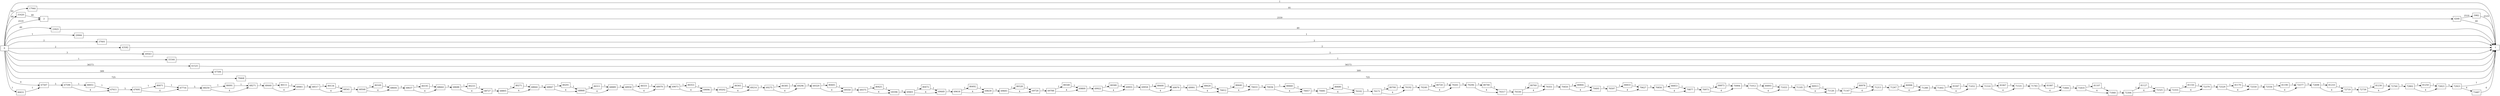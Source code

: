 digraph {
	graph [rankdir=LR]
	node [shape=rectangle]
	2 -> 4268 [label=2559]
	4268 -> 1 [label=40]
	4268 -> 5982 [label=2519]
	5982 -> 1 [label=2519]
	17944 -> 1 [label=81]
	23925 -> 1 [label=49]
	29906 -> 1 [label=1]
	31620 -> 2 [label=40]
	37601 -> 1 [label=2]
	43582 -> 1 [label=2]
	49563 -> 1 [label=3]
	55544 -> 1 [label=1]
	61525 -> 1 [label=36573]
	67506 -> 1 [label=309]
	67507 -> 67590 [label=5]
	67590 -> 67611 [label=4]
	67590 -> 80051 [label=1]
	67611 -> 67695 [label=5]
	67695 -> 67716 [label=4]
	67695 -> 80071 [label=1]
	67716 -> 68250 [label=5]
	68250 -> 68271 [label=4]
	68250 -> 80091 [label=1]
	68271 -> 68440 [label=5]
	68440 -> 68461 [label=4]
	68440 -> 80111 [label=1]
	68461 -> 68517 [label=5]
	68517 -> 68541 [label=4]
	68517 -> 80134 [label=1]
	68541 -> 68568 [label=5]
	68568 -> 68604 [label=4]
	68568 -> 80169 [label=1]
	68604 -> 68637 [label=5]
	68637 -> 68664 [label=4]
	68637 -> 80195 [label=1]
	68664 -> 68688 [label=5]
	68688 -> 68727 [label=4]
	68688 -> 80233 [label=1]
	68727 -> 68805 [label=5]
	68805 -> 68844 [label=4]
	68805 -> 80271 [label=1]
	68844 -> 68847 [label=5]
	68847 -> 68868 [label=4]
	68847 -> 80291 [label=1]
	68868 -> 68889 [label=4]
	68868 -> 80311 [label=1]
	68889 -> 68958 [label=5]
	68958 -> 68979 [label=4]
	68958 -> 80331 [label=1]
	68979 -> 69073 [label=5]
	69073 -> 69096 [label=4]
	69073 -> 80353 [label=1]
	69096 -> 69202 [label=5]
	69202 -> 69214 [label=4]
	69202 -> 80365 [label=1]
	69214 -> 69275 [label=5]
	69275 -> 69296 [label=4]
	69275 -> 80385 [label=1]
	69296 -> 69329 [label=5]
	69329 -> 69350 [label=4]
	69329 -> 80405 [label=1]
	69350 -> 69375 [label=5]
	69375 -> 69396 [label=4]
	69375 -> 80425 [label=1]
	69396 -> 69401 [label=5]
	69401 -> 69449 [label=4]
	69401 -> 80472 [label=1]
	69449 -> 69618 [label=5]
	69618 -> 69639 [label=4]
	69618 -> 80492 [label=1]
	69639 -> 69683 [label=5]
	69683 -> 69720 [label=4]
	69683 -> 80528 [label=1]
	69720 -> 69788 [label=5]
	69788 -> 69809 [label=4]
	69788 -> 80548 [label=1]
	69809 -> 69922 [label=5]
	69922 -> 69955 [label=4]
	69922 -> 80580 [label=1]
	69955 -> 69958 [label=5]
	69958 -> 69979 [label=4]
	69958 -> 80600 [label=1]
	69979 -> 69991 [label=5]
	69991 -> 70012 [label=4]
	69991 -> 80620 [label=1]
	70012 -> 70033 [label=4]
	70012 -> 80640 [label=1]
	70033 -> 70036 [label=5]
	70036 -> 70057 [label=4]
	70036 -> 80660 [label=1]
	70057 -> 70081 [label=5]
	70081 -> 70102 [label=4]
	70081 -> 80680 [label=1]
	70102 -> 70171 [label=5]
	70171 -> 70192 [label=4]
	70171 -> 80700 [label=1]
	70192 -> 70240 [label=5]
	70240 -> 70261 [label=4]
	70240 -> 80720 [label=1]
	70261 -> 70296 [label=5]
	70296 -> 70317 [label=4]
	70296 -> 80740 [label=1]
	70317 -> 70330 [label=5]
	70330 -> 70351 [label=4]
	70330 -> 80760 [label=1]
	70351 -> 70450 [label=5]
	70450 -> 70495 [label=4]
	70450 -> 80804 [label=1]
	70495 -> 70597 [label=5]
	70597 -> 70627 [label=4]
	70597 -> 80833 [label=1]
	70627 -> 70856 [label=5]
	70856 -> 70877 [label=4]
	70856 -> 80853 [label=1]
	70877 -> 70973 [label=5]
	70973 -> 70994 [label=4]
	70973 -> 80873 [label=1]
	70994 -> 71012 [label=5]
	71012 -> 71033 [label=4]
	71012 -> 80893 [label=1]
	71033 -> 71105 [label=5]
	71105 -> 71126 [label=4]
	71105 -> 80913 [label=1]
	71126 -> 71147 [label=5]
	71147 -> 71213 [label=4]
	71147 -> 80978 [label=1]
	71213 -> 71267 [label=5]
	71267 -> 71288 [label=4]
	71267 -> 80998 [label=1]
	71288 -> 71402 [label=5]
	71402 -> 71452 [label=4]
	71402 -> 81047 [label=1]
	71452 -> 71510 [label=5]
	71510 -> 71531 [label=4]
	71510 -> 81067 [label=1]
	71531 -> 71783 [label=5]
	71783 -> 71804 [label=4]
	71783 -> 81087 [label=1]
	71804 -> 71819 [label=5]
	71819 -> 71840 [label=4]
	71819 -> 81107 [label=1]
	71840 -> 72304 [label=5]
	72304 -> 72325 [label=4]
	72304 -> 81127 [label=1]
	72325 -> 72355 [label=5]
	72355 -> 72379 [label=4]
	72355 -> 81150 [label=1]
	72379 -> 72529 [label=5]
	72529 -> 72550 [label=4]
	72529 -> 81170 [label=1]
	72550 -> 72556 [label=5]
	72556 -> 72577 [label=4]
	72556 -> 81190 [label=1]
	72577 -> 72698 [label=5]
	72698 -> 72719 [label=4]
	72698 -> 81210 [label=1]
	72719 -> 72739 [label=5]
	72739 -> 72760 [label=4]
	72739 -> 81230 [label=1]
	72760 -> 72802 [label=5]
	72802 -> 72823 [label=4]
	72802 -> 81250 [label=1]
	72823 -> 72923 [label=5]
	72923 -> 1 [label=1]
	72923 -> 73487 [label=4]
	73487 -> 1 [label=4]
	79468 -> 1 [label=725]
	80031 -> 67507 [label=1]
	80051 -> 67611 [label=1]
	80071 -> 67716 [label=1]
	80091 -> 68271 [label=1]
	80111 -> 68461 [label=1]
	80134 -> 68541 [label=1]
	80169 -> 68604 [label=1]
	80195 -> 68664 [label=1]
	80233 -> 68727 [label=1]
	80271 -> 68844 [label=1]
	80291 -> 68868 [label=1]
	80311 -> 68889 [label=1]
	80331 -> 68979 [label=1]
	80353 -> 69096 [label=1]
	80365 -> 69214 [label=1]
	80385 -> 69296 [label=1]
	80405 -> 69350 [label=1]
	80425 -> 69396 [label=1]
	80472 -> 69449 [label=1]
	80492 -> 69639 [label=1]
	80528 -> 69720 [label=1]
	80548 -> 69809 [label=1]
	80580 -> 69955 [label=1]
	80600 -> 69979 [label=1]
	80620 -> 70012 [label=1]
	80640 -> 70033 [label=1]
	80660 -> 70057 [label=1]
	80680 -> 70102 [label=1]
	80700 -> 70192 [label=1]
	80720 -> 70261 [label=1]
	80740 -> 70317 [label=1]
	80760 -> 70351 [label=1]
	80804 -> 70495 [label=1]
	80833 -> 70627 [label=1]
	80853 -> 70877 [label=1]
	80873 -> 70994 [label=1]
	80893 -> 71033 [label=1]
	80913 -> 71126 [label=1]
	80978 -> 71213 [label=1]
	80998 -> 71288 [label=1]
	81047 -> 71452 [label=1]
	81067 -> 71531 [label=1]
	81087 -> 71804 [label=1]
	81107 -> 71840 [label=1]
	81127 -> 72325 [label=1]
	81150 -> 72379 [label=1]
	81170 -> 72550 [label=1]
	81190 -> 72577 [label=1]
	81210 -> 72719 [label=1]
	81230 -> 72760 [label=1]
	81250 -> 72823 [label=1]
	0 -> 2 [label=2519]
	0 -> 67507 [label=4]
	0 -> 1 [label=1]
	0 -> 17944 [label=81]
	0 -> 23925 [label=49]
	0 -> 29906 [label=1]
	0 -> 31620 [label=40]
	0 -> 37601 [label=2]
	0 -> 43582 [label=2]
	0 -> 49563 [label=3]
	0 -> 55544 [label=1]
	0 -> 61525 [label=36573]
	0 -> 67506 [label=309]
	0 -> 79468 [label=725]
	0 -> 80031 [label=1]
}
